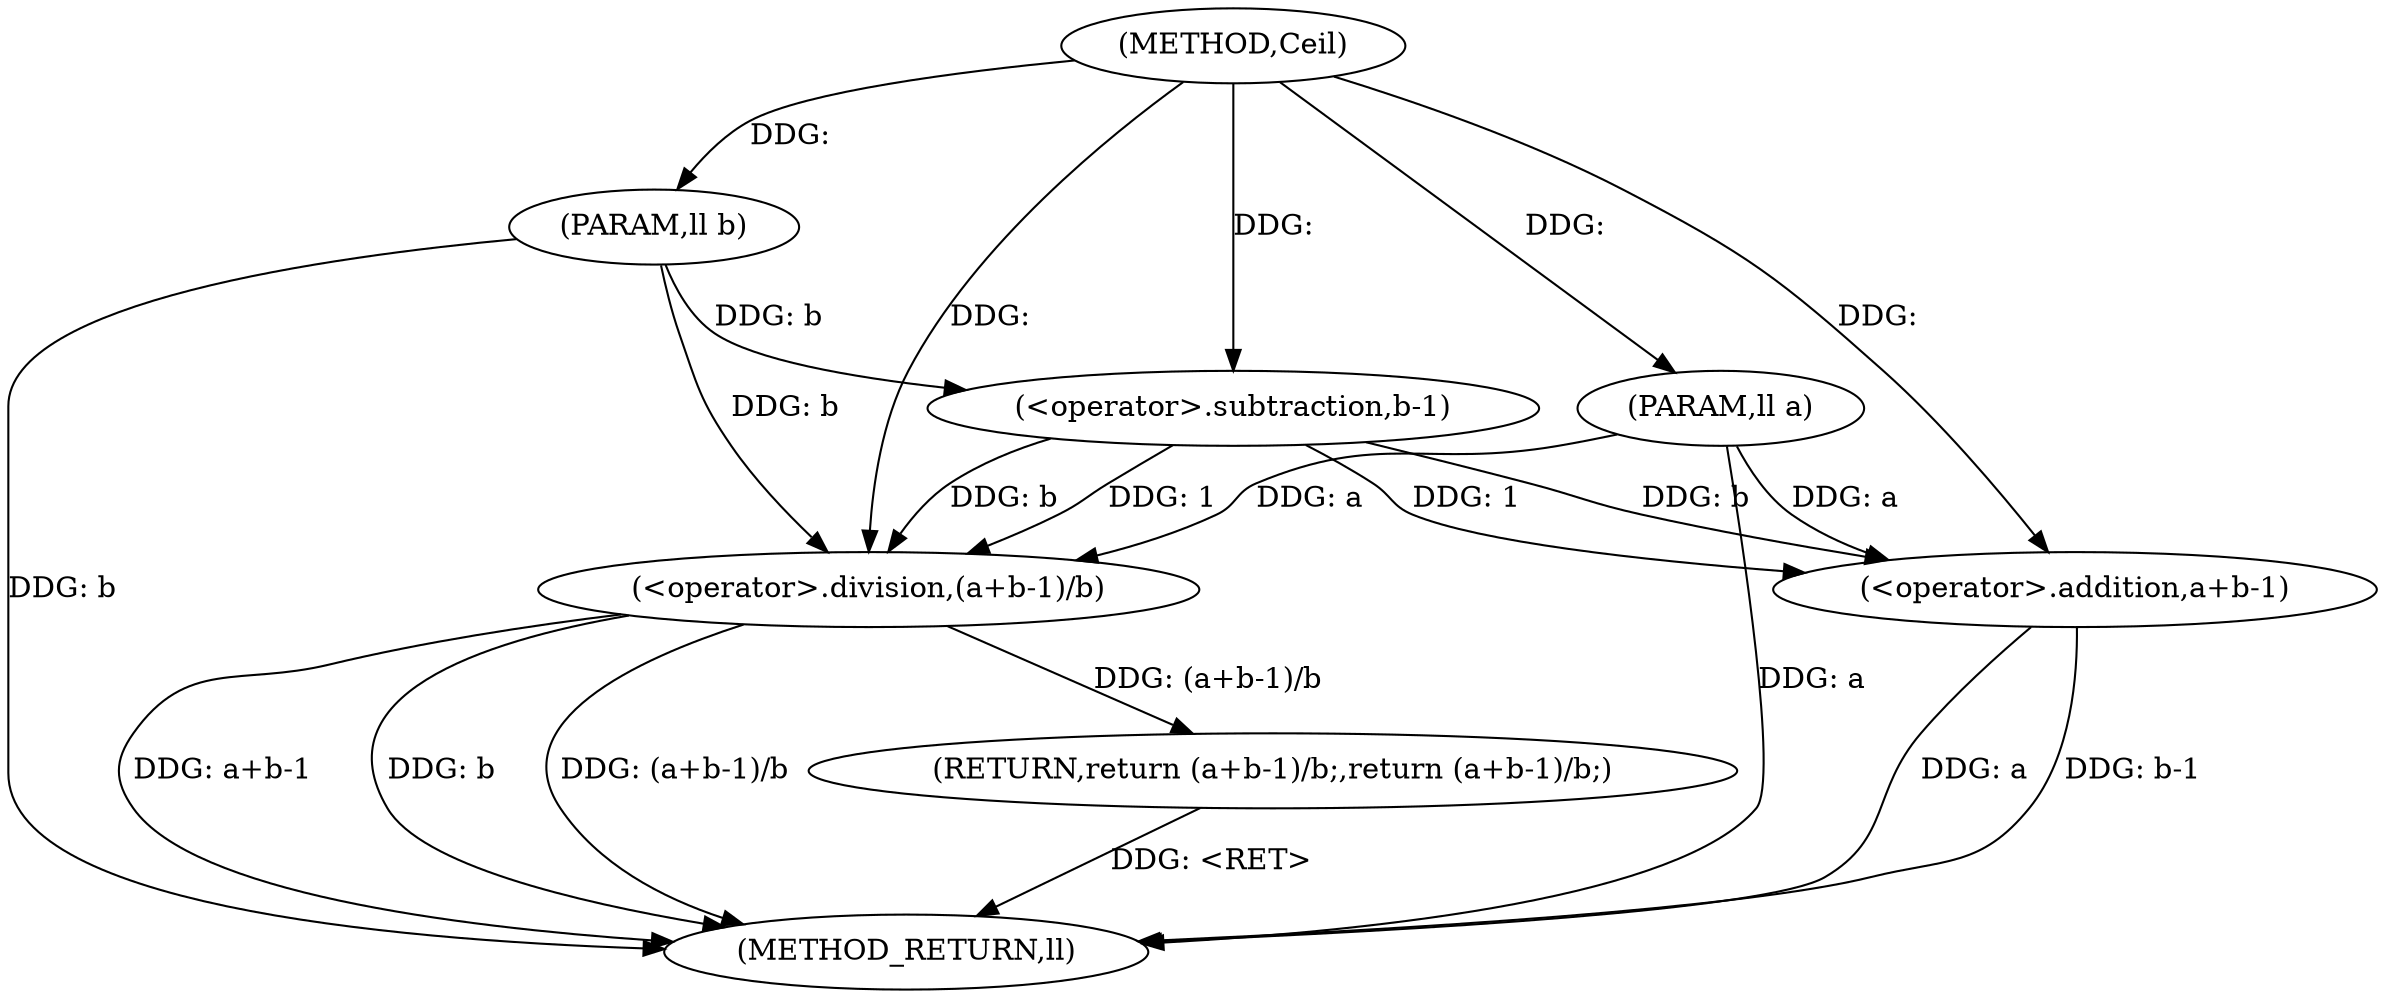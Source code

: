 digraph "Ceil" {  
"1000444" [label = "(METHOD,Ceil)" ]
"1000456" [label = "(METHOD_RETURN,ll)" ]
"1000445" [label = "(PARAM,ll a)" ]
"1000446" [label = "(PARAM,ll b)" ]
"1000448" [label = "(RETURN,return (a+b-1)/b;,return (a+b-1)/b;)" ]
"1000449" [label = "(<operator>.division,(a+b-1)/b)" ]
"1000450" [label = "(<operator>.addition,a+b-1)" ]
"1000452" [label = "(<operator>.subtraction,b-1)" ]
  "1000448" -> "1000456"  [ label = "DDG: <RET>"] 
  "1000445" -> "1000456"  [ label = "DDG: a"] 
  "1000446" -> "1000456"  [ label = "DDG: b"] 
  "1000450" -> "1000456"  [ label = "DDG: a"] 
  "1000450" -> "1000456"  [ label = "DDG: b-1"] 
  "1000449" -> "1000456"  [ label = "DDG: a+b-1"] 
  "1000449" -> "1000456"  [ label = "DDG: b"] 
  "1000449" -> "1000456"  [ label = "DDG: (a+b-1)/b"] 
  "1000444" -> "1000445"  [ label = "DDG: "] 
  "1000444" -> "1000446"  [ label = "DDG: "] 
  "1000449" -> "1000448"  [ label = "DDG: (a+b-1)/b"] 
  "1000445" -> "1000449"  [ label = "DDG: a"] 
  "1000444" -> "1000449"  [ label = "DDG: "] 
  "1000452" -> "1000449"  [ label = "DDG: b"] 
  "1000452" -> "1000449"  [ label = "DDG: 1"] 
  "1000446" -> "1000449"  [ label = "DDG: b"] 
  "1000445" -> "1000450"  [ label = "DDG: a"] 
  "1000444" -> "1000450"  [ label = "DDG: "] 
  "1000452" -> "1000450"  [ label = "DDG: b"] 
  "1000452" -> "1000450"  [ label = "DDG: 1"] 
  "1000446" -> "1000452"  [ label = "DDG: b"] 
  "1000444" -> "1000452"  [ label = "DDG: "] 
}
